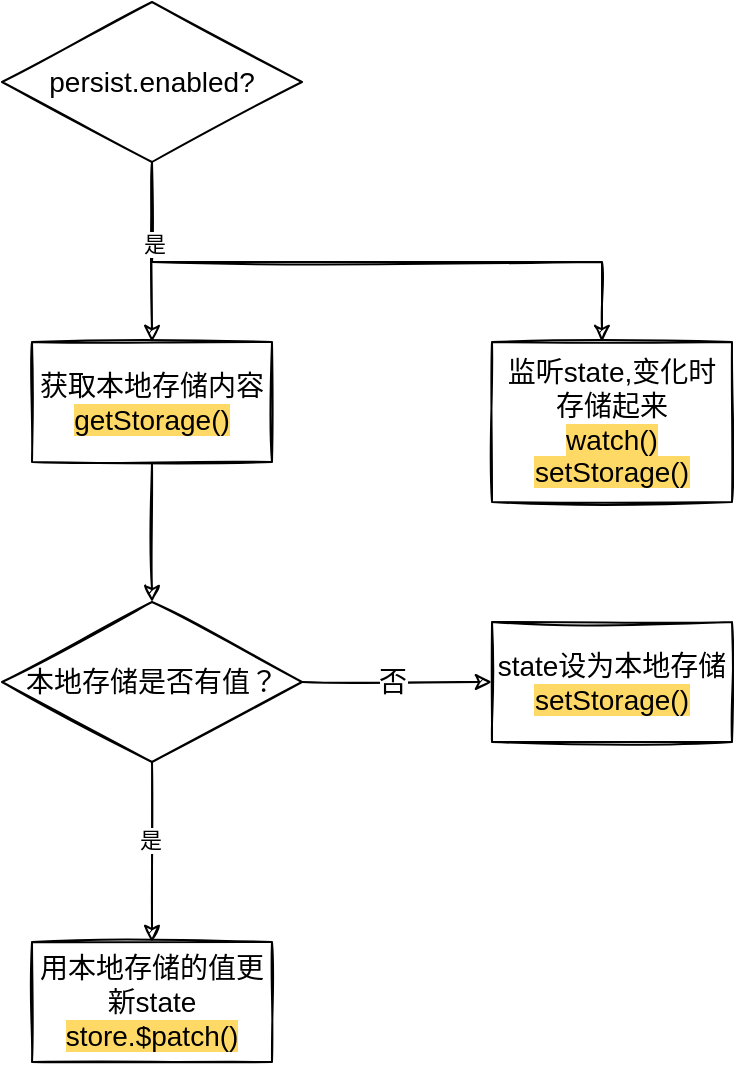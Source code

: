 <mxfile version="20.0.1" type="github">
  <diagram id="sRhTLMIFn05hYmrrVlTc" name="Page-1">
    <mxGraphModel dx="1422" dy="772" grid="1" gridSize="10" guides="1" tooltips="1" connect="1" arrows="1" fold="1" page="1" pageScale="1" pageWidth="827" pageHeight="1169" math="0" shadow="0">
      <root>
        <mxCell id="0" />
        <mxCell id="1" parent="0" />
        <mxCell id="WssTTS_j7NomaJYCHzBM-1" value="" style="edgeStyle=orthogonalEdgeStyle;rounded=0;orthogonalLoop=1;jettySize=auto;html=1;sketch=1;" edge="1" parent="1" source="WssTTS_j7NomaJYCHzBM-4" target="WssTTS_j7NomaJYCHzBM-6">
          <mxGeometry relative="1" as="geometry" />
        </mxCell>
        <mxCell id="WssTTS_j7NomaJYCHzBM-2" value="" style="edgeStyle=orthogonalEdgeStyle;rounded=0;sketch=1;orthogonalLoop=1;jettySize=auto;html=1;" edge="1" parent="1" source="WssTTS_j7NomaJYCHzBM-4" target="WssTTS_j7NomaJYCHzBM-7">
          <mxGeometry relative="1" as="geometry">
            <Array as="points">
              <mxPoint x="195" y="160" />
              <mxPoint x="420" y="160" />
            </Array>
          </mxGeometry>
        </mxCell>
        <mxCell id="WssTTS_j7NomaJYCHzBM-3" value="是" style="edgeLabel;html=1;align=center;verticalAlign=middle;resizable=0;points=[];" vertex="1" connectable="0" parent="WssTTS_j7NomaJYCHzBM-2">
          <mxGeometry x="-0.741" y="1" relative="1" as="geometry">
            <mxPoint as="offset" />
          </mxGeometry>
        </mxCell>
        <mxCell id="WssTTS_j7NomaJYCHzBM-4" value="&lt;font style=&quot;font-size: 14px;&quot;&gt;persist.enabled?&lt;/font&gt;" style="rhombus;whiteSpace=wrap;html=1;sketch=1;" vertex="1" parent="1">
          <mxGeometry x="120" y="30" width="150" height="80" as="geometry" />
        </mxCell>
        <mxCell id="WssTTS_j7NomaJYCHzBM-5" value="" style="edgeStyle=orthogonalEdgeStyle;rounded=0;sketch=1;orthogonalLoop=1;jettySize=auto;html=1;" edge="1" parent="1" source="WssTTS_j7NomaJYCHzBM-6" target="WssTTS_j7NomaJYCHzBM-12">
          <mxGeometry relative="1" as="geometry" />
        </mxCell>
        <mxCell id="WssTTS_j7NomaJYCHzBM-6" value="&lt;font style=&quot;font-size: 14px;&quot;&gt;获取本地存储内容&lt;br&gt;&lt;span style=&quot;background-color: rgb(255, 217, 102);&quot;&gt;getStorage()&lt;/span&gt;&lt;/font&gt;" style="whiteSpace=wrap;html=1;sketch=1;shadow=0;" vertex="1" parent="1">
          <mxGeometry x="135" y="200" width="120" height="60" as="geometry" />
        </mxCell>
        <mxCell id="WssTTS_j7NomaJYCHzBM-7" value="&lt;font style=&quot;font-size: 14px;&quot;&gt;监听state,变化时存储起来&lt;br&gt;&lt;span style=&quot;background-color: rgb(255, 217, 102);&quot;&gt;watch()&lt;/span&gt;&lt;br&gt;&lt;span style=&quot;background-color: rgb(255, 217, 102);&quot;&gt;setStorage()&lt;/span&gt;&lt;br&gt;&lt;/font&gt;" style="whiteSpace=wrap;html=1;sketch=1;" vertex="1" parent="1">
          <mxGeometry x="365" y="200" width="120" height="80" as="geometry" />
        </mxCell>
        <mxCell id="WssTTS_j7NomaJYCHzBM-8" value="" style="edgeStyle=orthogonalEdgeStyle;rounded=0;sketch=1;orthogonalLoop=1;jettySize=auto;html=1;" edge="1" parent="1" source="WssTTS_j7NomaJYCHzBM-12" target="WssTTS_j7NomaJYCHzBM-13">
          <mxGeometry relative="1" as="geometry" />
        </mxCell>
        <mxCell id="WssTTS_j7NomaJYCHzBM-9" value="是" style="edgeLabel;html=1;align=center;verticalAlign=middle;resizable=0;points=[];" vertex="1" connectable="0" parent="WssTTS_j7NomaJYCHzBM-8">
          <mxGeometry x="-0.137" y="-1" relative="1" as="geometry">
            <mxPoint as="offset" />
          </mxGeometry>
        </mxCell>
        <mxCell id="WssTTS_j7NomaJYCHzBM-10" value="" style="edgeStyle=orthogonalEdgeStyle;rounded=0;sketch=1;orthogonalLoop=1;jettySize=auto;html=1;" edge="1" parent="1" source="WssTTS_j7NomaJYCHzBM-12" target="WssTTS_j7NomaJYCHzBM-14">
          <mxGeometry relative="1" as="geometry" />
        </mxCell>
        <mxCell id="WssTTS_j7NomaJYCHzBM-11" value="否" style="edgeLabel;html=1;align=center;verticalAlign=middle;resizable=0;points=[];fontSize=14;" vertex="1" connectable="0" parent="WssTTS_j7NomaJYCHzBM-10">
          <mxGeometry x="-0.059" relative="1" as="geometry">
            <mxPoint as="offset" />
          </mxGeometry>
        </mxCell>
        <mxCell id="WssTTS_j7NomaJYCHzBM-12" value="&lt;font style=&quot;font-size: 14px;&quot;&gt;本地存储是否有值？&lt;/font&gt;" style="rhombus;whiteSpace=wrap;html=1;sketch=1;shadow=0;" vertex="1" parent="1">
          <mxGeometry x="120" y="330" width="150" height="80" as="geometry" />
        </mxCell>
        <mxCell id="WssTTS_j7NomaJYCHzBM-13" value="&lt;font style=&quot;font-size: 14px;&quot;&gt;用本地存储的值更新state&lt;br&gt;&lt;span style=&quot;background-color: rgb(255, 217, 102);&quot;&gt;store.$patch()&lt;/span&gt;&lt;/font&gt;" style="whiteSpace=wrap;html=1;sketch=1;shadow=0;" vertex="1" parent="1">
          <mxGeometry x="135" y="500" width="120" height="60" as="geometry" />
        </mxCell>
        <mxCell id="WssTTS_j7NomaJYCHzBM-14" value="&lt;font style=&quot;font-size: 14px;&quot;&gt;state设为本地存储&lt;br&gt;&lt;span style=&quot;background-color: rgb(255, 217, 102);&quot;&gt;setStorage()&lt;/span&gt;&lt;/font&gt;" style="whiteSpace=wrap;html=1;sketch=1;shadow=0;" vertex="1" parent="1">
          <mxGeometry x="365" y="340" width="120" height="60" as="geometry" />
        </mxCell>
      </root>
    </mxGraphModel>
  </diagram>
</mxfile>
